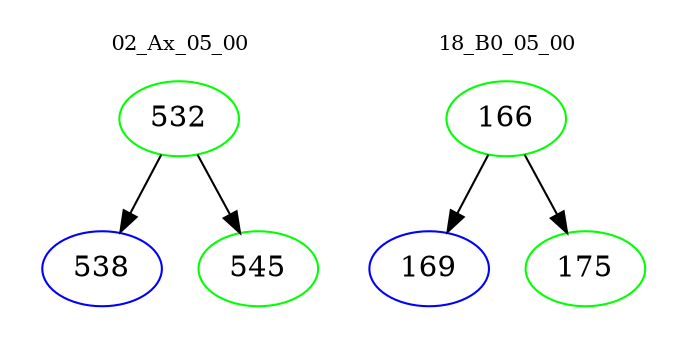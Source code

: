 digraph{
subgraph cluster_0 {
color = white
label = "02_Ax_05_00";
fontsize=10;
T0_532 [label="532", color="green"]
T0_532 -> T0_538 [color="black"]
T0_538 [label="538", color="blue"]
T0_532 -> T0_545 [color="black"]
T0_545 [label="545", color="green"]
}
subgraph cluster_1 {
color = white
label = "18_B0_05_00";
fontsize=10;
T1_166 [label="166", color="green"]
T1_166 -> T1_169 [color="black"]
T1_169 [label="169", color="blue"]
T1_166 -> T1_175 [color="black"]
T1_175 [label="175", color="green"]
}
}
